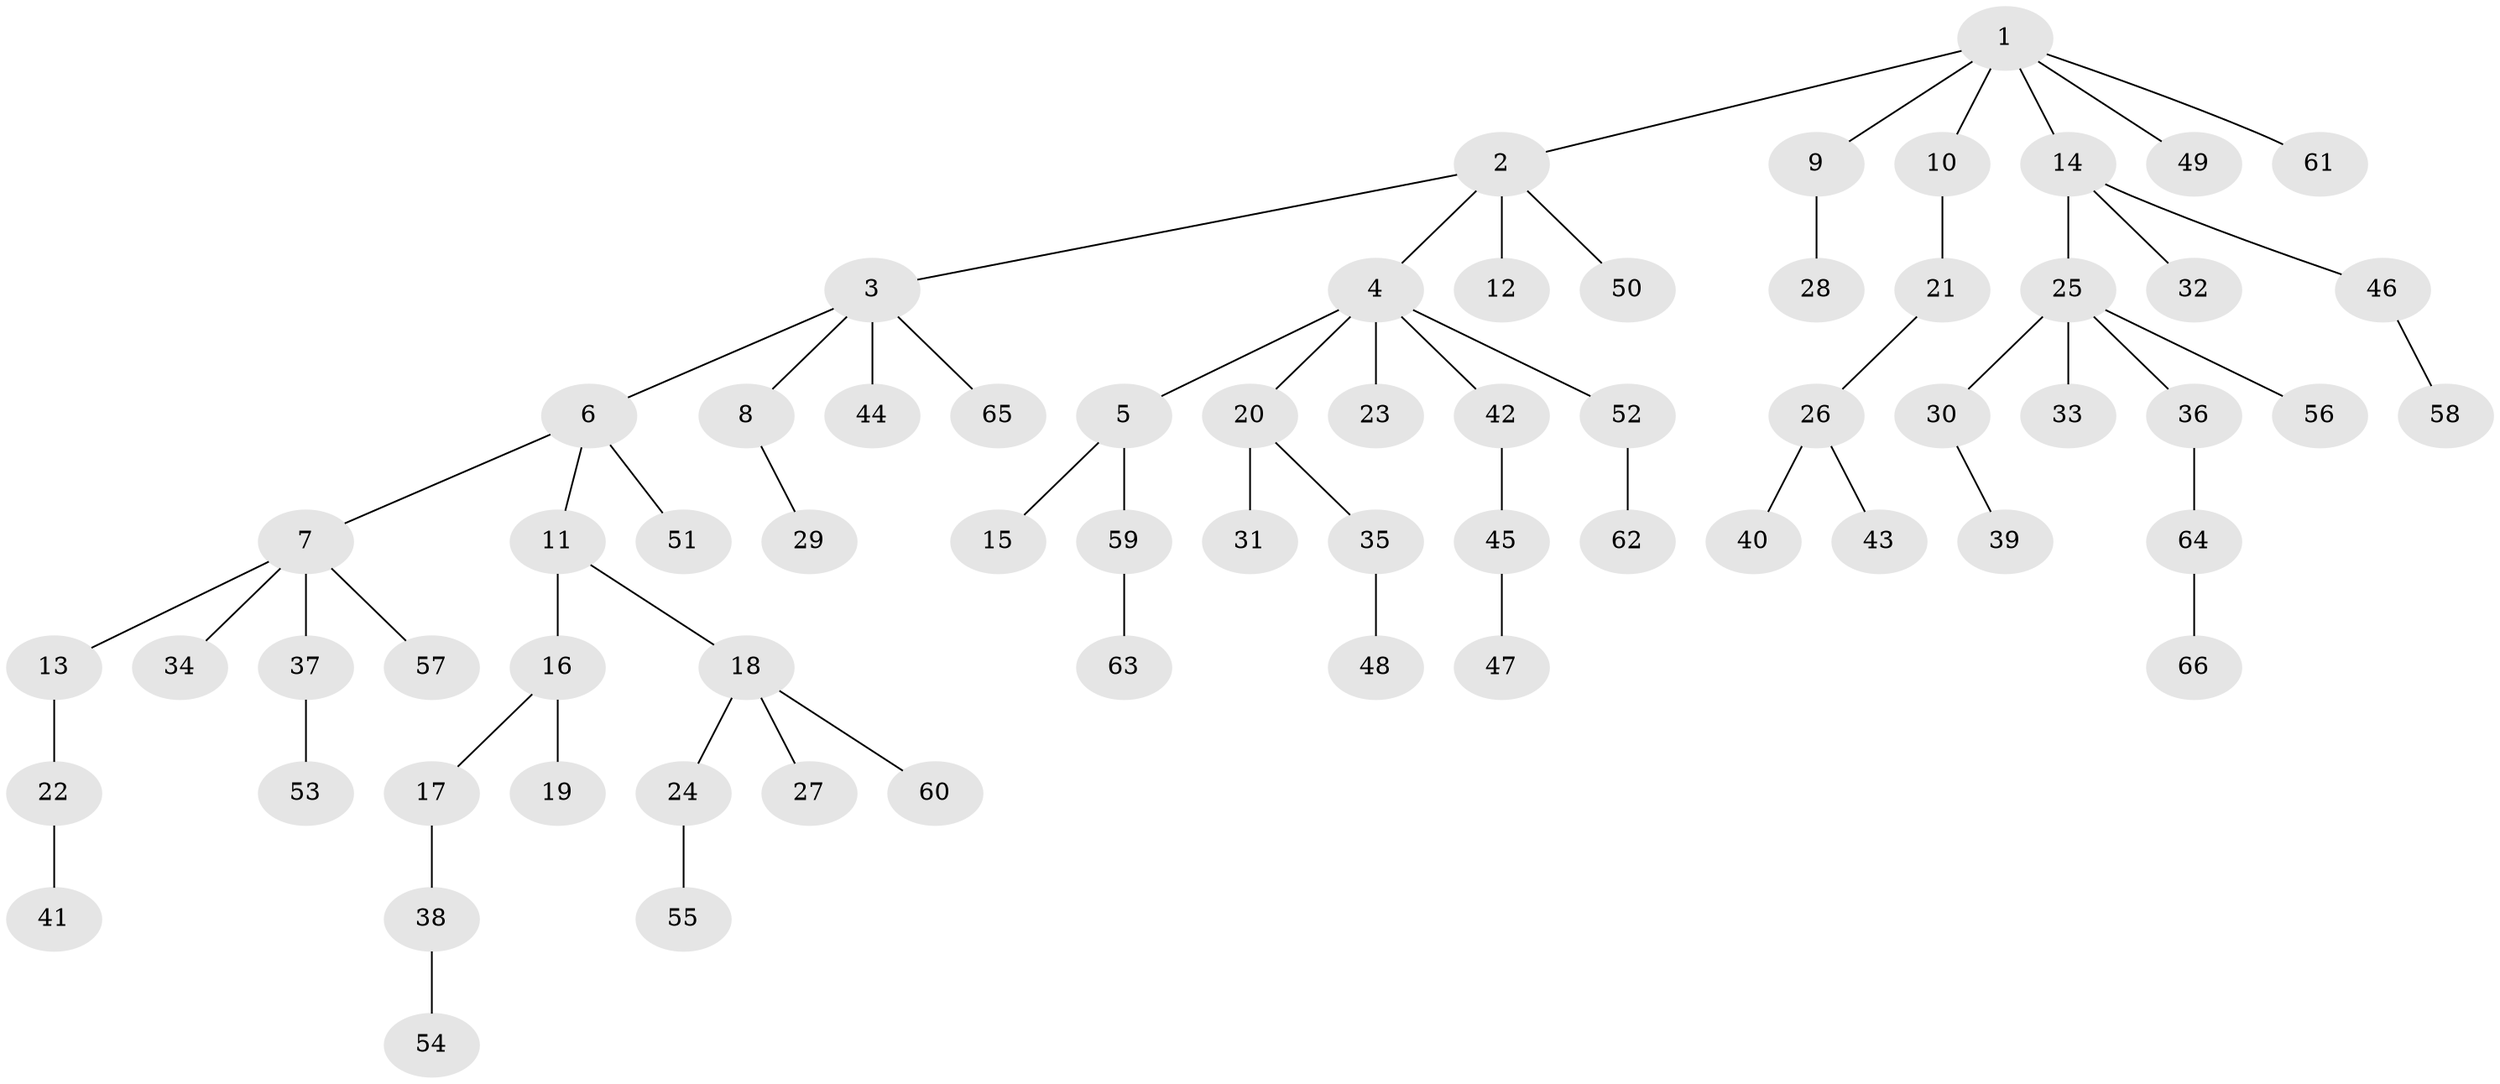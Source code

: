 // coarse degree distribution, {6: 0.022727272727272728, 4: 0.045454545454545456, 7: 0.045454545454545456, 1: 0.6363636363636364, 2: 0.11363636363636363, 3: 0.11363636363636363, 5: 0.022727272727272728}
// Generated by graph-tools (version 1.1) at 2025/24/03/03/25 07:24:05]
// undirected, 66 vertices, 65 edges
graph export_dot {
graph [start="1"]
  node [color=gray90,style=filled];
  1;
  2;
  3;
  4;
  5;
  6;
  7;
  8;
  9;
  10;
  11;
  12;
  13;
  14;
  15;
  16;
  17;
  18;
  19;
  20;
  21;
  22;
  23;
  24;
  25;
  26;
  27;
  28;
  29;
  30;
  31;
  32;
  33;
  34;
  35;
  36;
  37;
  38;
  39;
  40;
  41;
  42;
  43;
  44;
  45;
  46;
  47;
  48;
  49;
  50;
  51;
  52;
  53;
  54;
  55;
  56;
  57;
  58;
  59;
  60;
  61;
  62;
  63;
  64;
  65;
  66;
  1 -- 2;
  1 -- 9;
  1 -- 10;
  1 -- 14;
  1 -- 49;
  1 -- 61;
  2 -- 3;
  2 -- 4;
  2 -- 12;
  2 -- 50;
  3 -- 6;
  3 -- 8;
  3 -- 44;
  3 -- 65;
  4 -- 5;
  4 -- 20;
  4 -- 23;
  4 -- 42;
  4 -- 52;
  5 -- 15;
  5 -- 59;
  6 -- 7;
  6 -- 11;
  6 -- 51;
  7 -- 13;
  7 -- 34;
  7 -- 37;
  7 -- 57;
  8 -- 29;
  9 -- 28;
  10 -- 21;
  11 -- 16;
  11 -- 18;
  13 -- 22;
  14 -- 25;
  14 -- 32;
  14 -- 46;
  16 -- 17;
  16 -- 19;
  17 -- 38;
  18 -- 24;
  18 -- 27;
  18 -- 60;
  20 -- 31;
  20 -- 35;
  21 -- 26;
  22 -- 41;
  24 -- 55;
  25 -- 30;
  25 -- 33;
  25 -- 36;
  25 -- 56;
  26 -- 40;
  26 -- 43;
  30 -- 39;
  35 -- 48;
  36 -- 64;
  37 -- 53;
  38 -- 54;
  42 -- 45;
  45 -- 47;
  46 -- 58;
  52 -- 62;
  59 -- 63;
  64 -- 66;
}
